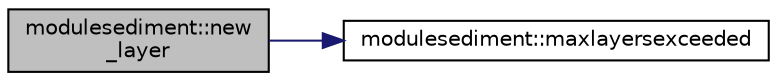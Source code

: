 digraph "modulesediment::new_layer"
{
 // LATEX_PDF_SIZE
  edge [fontname="Helvetica",fontsize="10",labelfontname="Helvetica",labelfontsize="10"];
  node [fontname="Helvetica",fontsize="10",shape=record];
  rankdir="LR";
  Node1 [label="modulesediment::new\l_layer",height=0.2,width=0.4,color="black", fillcolor="grey75", style="filled", fontcolor="black",tooltip=" "];
  Node1 -> Node2 [color="midnightblue",fontsize="10",style="solid",fontname="Helvetica"];
  Node2 [label="modulesediment::maxlayersexceeded",height=0.2,width=0.4,color="black", fillcolor="white", style="filled",URL="$namespacemodulesediment.html#aac53266b3dac9076f1df37c49e676383",tooltip=" "];
}
